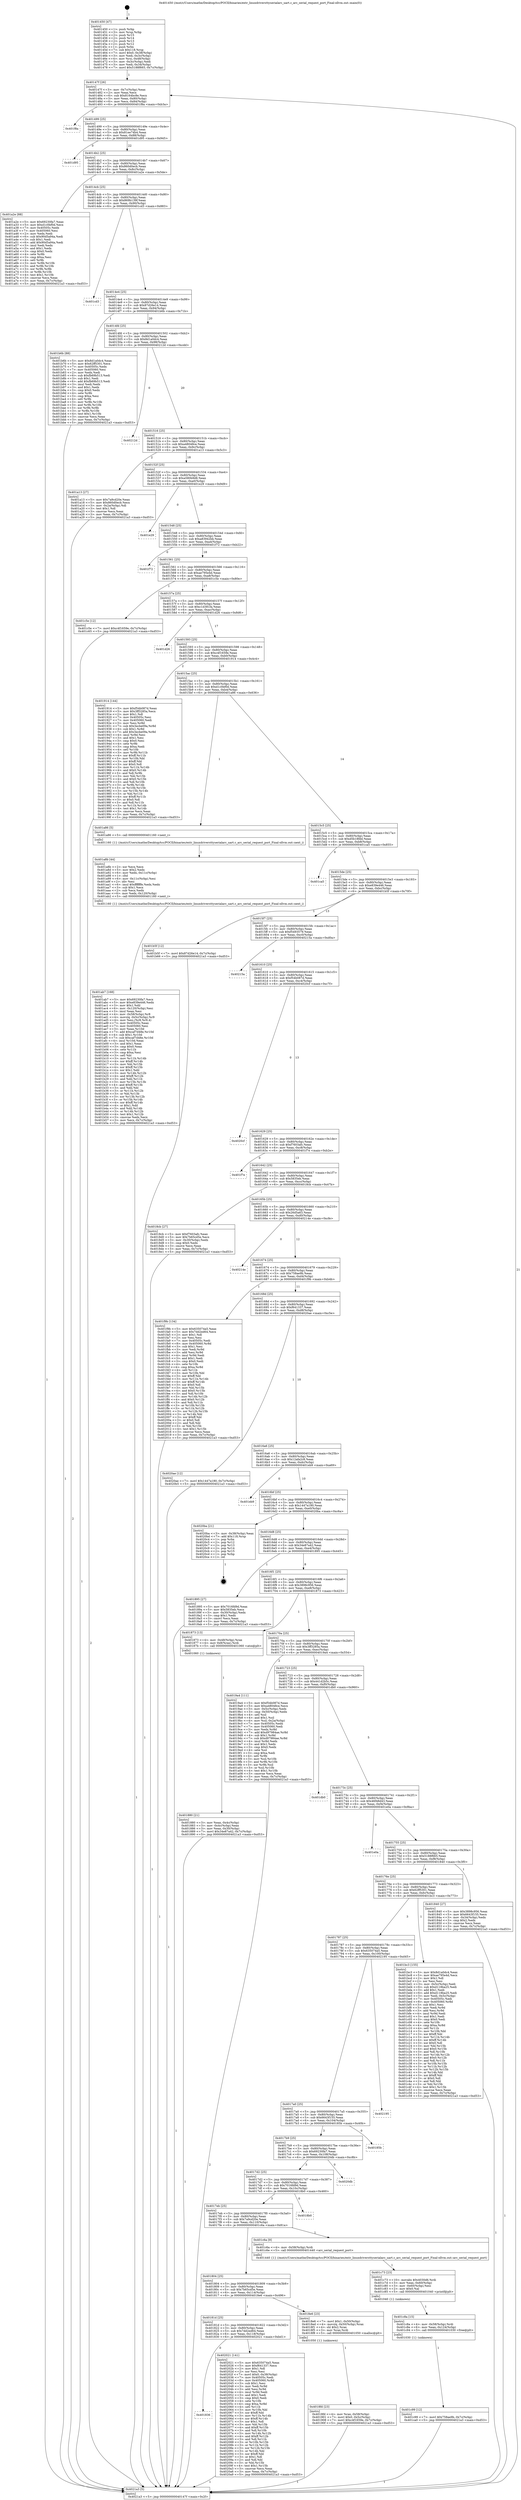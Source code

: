digraph "0x401450" {
  label = "0x401450 (/mnt/c/Users/mathe/Desktop/tcc/POCII/binaries/extr_linuxdriversttyserialarc_uart.c_arc_serial_request_port_Final-ollvm.out::main(0))"
  labelloc = "t"
  node[shape=record]

  Entry [label="",width=0.3,height=0.3,shape=circle,fillcolor=black,style=filled]
  "0x40147f" [label="{
     0x40147f [26]\l
     | [instrs]\l
     &nbsp;&nbsp;0x40147f \<+3\>: mov -0x7c(%rbp),%eax\l
     &nbsp;&nbsp;0x401482 \<+2\>: mov %eax,%ecx\l
     &nbsp;&nbsp;0x401484 \<+6\>: sub $0x8164bc8e,%ecx\l
     &nbsp;&nbsp;0x40148a \<+3\>: mov %eax,-0x80(%rbp)\l
     &nbsp;&nbsp;0x40148d \<+6\>: mov %ecx,-0x84(%rbp)\l
     &nbsp;&nbsp;0x401493 \<+6\>: je 0000000000401f8a \<main+0xb3a\>\l
  }"]
  "0x401f8a" [label="{
     0x401f8a\l
  }", style=dashed]
  "0x401499" [label="{
     0x401499 [25]\l
     | [instrs]\l
     &nbsp;&nbsp;0x401499 \<+5\>: jmp 000000000040149e \<main+0x4e\>\l
     &nbsp;&nbsp;0x40149e \<+3\>: mov -0x80(%rbp),%eax\l
     &nbsp;&nbsp;0x4014a1 \<+5\>: sub $0x81ee74b4,%eax\l
     &nbsp;&nbsp;0x4014a6 \<+6\>: mov %eax,-0x88(%rbp)\l
     &nbsp;&nbsp;0x4014ac \<+6\>: je 0000000000401d95 \<main+0x945\>\l
  }"]
  Exit [label="",width=0.3,height=0.3,shape=circle,fillcolor=black,style=filled,peripheries=2]
  "0x401d95" [label="{
     0x401d95\l
  }", style=dashed]
  "0x4014b2" [label="{
     0x4014b2 [25]\l
     | [instrs]\l
     &nbsp;&nbsp;0x4014b2 \<+5\>: jmp 00000000004014b7 \<main+0x67\>\l
     &nbsp;&nbsp;0x4014b7 \<+3\>: mov -0x80(%rbp),%eax\l
     &nbsp;&nbsp;0x4014ba \<+5\>: sub $0x860d0ecb,%eax\l
     &nbsp;&nbsp;0x4014bf \<+6\>: mov %eax,-0x8c(%rbp)\l
     &nbsp;&nbsp;0x4014c5 \<+6\>: je 0000000000401a2e \<main+0x5de\>\l
  }"]
  "0x401836" [label="{
     0x401836\l
  }", style=dashed]
  "0x401a2e" [label="{
     0x401a2e [88]\l
     | [instrs]\l
     &nbsp;&nbsp;0x401a2e \<+5\>: mov $0x69230fa7,%eax\l
     &nbsp;&nbsp;0x401a33 \<+5\>: mov $0xd1c0bf0d,%ecx\l
     &nbsp;&nbsp;0x401a38 \<+7\>: mov 0x40505c,%edx\l
     &nbsp;&nbsp;0x401a3f \<+7\>: mov 0x405060,%esi\l
     &nbsp;&nbsp;0x401a46 \<+2\>: mov %edx,%edi\l
     &nbsp;&nbsp;0x401a48 \<+6\>: sub $0x90d5a94a,%edi\l
     &nbsp;&nbsp;0x401a4e \<+3\>: sub $0x1,%edi\l
     &nbsp;&nbsp;0x401a51 \<+6\>: add $0x90d5a94a,%edi\l
     &nbsp;&nbsp;0x401a57 \<+3\>: imul %edi,%edx\l
     &nbsp;&nbsp;0x401a5a \<+3\>: and $0x1,%edx\l
     &nbsp;&nbsp;0x401a5d \<+3\>: cmp $0x0,%edx\l
     &nbsp;&nbsp;0x401a60 \<+4\>: sete %r8b\l
     &nbsp;&nbsp;0x401a64 \<+3\>: cmp $0xa,%esi\l
     &nbsp;&nbsp;0x401a67 \<+4\>: setl %r9b\l
     &nbsp;&nbsp;0x401a6b \<+3\>: mov %r8b,%r10b\l
     &nbsp;&nbsp;0x401a6e \<+3\>: and %r9b,%r10b\l
     &nbsp;&nbsp;0x401a71 \<+3\>: xor %r9b,%r8b\l
     &nbsp;&nbsp;0x401a74 \<+3\>: or %r8b,%r10b\l
     &nbsp;&nbsp;0x401a77 \<+4\>: test $0x1,%r10b\l
     &nbsp;&nbsp;0x401a7b \<+3\>: cmovne %ecx,%eax\l
     &nbsp;&nbsp;0x401a7e \<+3\>: mov %eax,-0x7c(%rbp)\l
     &nbsp;&nbsp;0x401a81 \<+5\>: jmp 00000000004021a3 \<main+0xd53\>\l
  }"]
  "0x4014cb" [label="{
     0x4014cb [25]\l
     | [instrs]\l
     &nbsp;&nbsp;0x4014cb \<+5\>: jmp 00000000004014d0 \<main+0x80\>\l
     &nbsp;&nbsp;0x4014d0 \<+3\>: mov -0x80(%rbp),%eax\l
     &nbsp;&nbsp;0x4014d3 \<+5\>: sub $0x869b139f,%eax\l
     &nbsp;&nbsp;0x4014d8 \<+6\>: mov %eax,-0x90(%rbp)\l
     &nbsp;&nbsp;0x4014de \<+6\>: je 0000000000401cd3 \<main+0x883\>\l
  }"]
  "0x402021" [label="{
     0x402021 [141]\l
     | [instrs]\l
     &nbsp;&nbsp;0x402021 \<+5\>: mov $0x635074a5,%eax\l
     &nbsp;&nbsp;0x402026 \<+5\>: mov $0xf641337,%ecx\l
     &nbsp;&nbsp;0x40202b \<+2\>: mov $0x1,%dl\l
     &nbsp;&nbsp;0x40202d \<+2\>: xor %esi,%esi\l
     &nbsp;&nbsp;0x40202f \<+7\>: movl $0x0,-0x38(%rbp)\l
     &nbsp;&nbsp;0x402036 \<+7\>: mov 0x40505c,%edi\l
     &nbsp;&nbsp;0x40203d \<+8\>: mov 0x405060,%r8d\l
     &nbsp;&nbsp;0x402045 \<+3\>: sub $0x1,%esi\l
     &nbsp;&nbsp;0x402048 \<+3\>: mov %edi,%r9d\l
     &nbsp;&nbsp;0x40204b \<+3\>: add %esi,%r9d\l
     &nbsp;&nbsp;0x40204e \<+4\>: imul %r9d,%edi\l
     &nbsp;&nbsp;0x402052 \<+3\>: and $0x1,%edi\l
     &nbsp;&nbsp;0x402055 \<+3\>: cmp $0x0,%edi\l
     &nbsp;&nbsp;0x402058 \<+4\>: sete %r10b\l
     &nbsp;&nbsp;0x40205c \<+4\>: cmp $0xa,%r8d\l
     &nbsp;&nbsp;0x402060 \<+4\>: setl %r11b\l
     &nbsp;&nbsp;0x402064 \<+3\>: mov %r10b,%bl\l
     &nbsp;&nbsp;0x402067 \<+3\>: xor $0xff,%bl\l
     &nbsp;&nbsp;0x40206a \<+3\>: mov %r11b,%r14b\l
     &nbsp;&nbsp;0x40206d \<+4\>: xor $0xff,%r14b\l
     &nbsp;&nbsp;0x402071 \<+3\>: xor $0x1,%dl\l
     &nbsp;&nbsp;0x402074 \<+3\>: mov %bl,%r15b\l
     &nbsp;&nbsp;0x402077 \<+4\>: and $0xff,%r15b\l
     &nbsp;&nbsp;0x40207b \<+3\>: and %dl,%r10b\l
     &nbsp;&nbsp;0x40207e \<+3\>: mov %r14b,%r12b\l
     &nbsp;&nbsp;0x402081 \<+4\>: and $0xff,%r12b\l
     &nbsp;&nbsp;0x402085 \<+3\>: and %dl,%r11b\l
     &nbsp;&nbsp;0x402088 \<+3\>: or %r10b,%r15b\l
     &nbsp;&nbsp;0x40208b \<+3\>: or %r11b,%r12b\l
     &nbsp;&nbsp;0x40208e \<+3\>: xor %r12b,%r15b\l
     &nbsp;&nbsp;0x402091 \<+3\>: or %r14b,%bl\l
     &nbsp;&nbsp;0x402094 \<+3\>: xor $0xff,%bl\l
     &nbsp;&nbsp;0x402097 \<+3\>: or $0x1,%dl\l
     &nbsp;&nbsp;0x40209a \<+2\>: and %dl,%bl\l
     &nbsp;&nbsp;0x40209c \<+3\>: or %bl,%r15b\l
     &nbsp;&nbsp;0x40209f \<+4\>: test $0x1,%r15b\l
     &nbsp;&nbsp;0x4020a3 \<+3\>: cmovne %ecx,%eax\l
     &nbsp;&nbsp;0x4020a6 \<+3\>: mov %eax,-0x7c(%rbp)\l
     &nbsp;&nbsp;0x4020a9 \<+5\>: jmp 00000000004021a3 \<main+0xd53\>\l
  }"]
  "0x401cd3" [label="{
     0x401cd3\l
  }", style=dashed]
  "0x4014e4" [label="{
     0x4014e4 [25]\l
     | [instrs]\l
     &nbsp;&nbsp;0x4014e4 \<+5\>: jmp 00000000004014e9 \<main+0x99\>\l
     &nbsp;&nbsp;0x4014e9 \<+3\>: mov -0x80(%rbp),%eax\l
     &nbsp;&nbsp;0x4014ec \<+5\>: sub $0x87d26e14,%eax\l
     &nbsp;&nbsp;0x4014f1 \<+6\>: mov %eax,-0x94(%rbp)\l
     &nbsp;&nbsp;0x4014f7 \<+6\>: je 0000000000401b6b \<main+0x71b\>\l
  }"]
  "0x401c99" [label="{
     0x401c99 [12]\l
     | [instrs]\l
     &nbsp;&nbsp;0x401c99 \<+7\>: movl $0x758ae9b,-0x7c(%rbp)\l
     &nbsp;&nbsp;0x401ca0 \<+5\>: jmp 00000000004021a3 \<main+0xd53\>\l
  }"]
  "0x401b6b" [label="{
     0x401b6b [88]\l
     | [instrs]\l
     &nbsp;&nbsp;0x401b6b \<+5\>: mov $0x8d1a0dc4,%eax\l
     &nbsp;&nbsp;0x401b70 \<+5\>: mov $0x62ff5301,%ecx\l
     &nbsp;&nbsp;0x401b75 \<+7\>: mov 0x40505c,%edx\l
     &nbsp;&nbsp;0x401b7c \<+7\>: mov 0x405060,%esi\l
     &nbsp;&nbsp;0x401b83 \<+2\>: mov %edx,%edi\l
     &nbsp;&nbsp;0x401b85 \<+6\>: sub $0xfb69b513,%edi\l
     &nbsp;&nbsp;0x401b8b \<+3\>: sub $0x1,%edi\l
     &nbsp;&nbsp;0x401b8e \<+6\>: add $0xfb69b513,%edi\l
     &nbsp;&nbsp;0x401b94 \<+3\>: imul %edi,%edx\l
     &nbsp;&nbsp;0x401b97 \<+3\>: and $0x1,%edx\l
     &nbsp;&nbsp;0x401b9a \<+3\>: cmp $0x0,%edx\l
     &nbsp;&nbsp;0x401b9d \<+4\>: sete %r8b\l
     &nbsp;&nbsp;0x401ba1 \<+3\>: cmp $0xa,%esi\l
     &nbsp;&nbsp;0x401ba4 \<+4\>: setl %r9b\l
     &nbsp;&nbsp;0x401ba8 \<+3\>: mov %r8b,%r10b\l
     &nbsp;&nbsp;0x401bab \<+3\>: and %r9b,%r10b\l
     &nbsp;&nbsp;0x401bae \<+3\>: xor %r9b,%r8b\l
     &nbsp;&nbsp;0x401bb1 \<+3\>: or %r8b,%r10b\l
     &nbsp;&nbsp;0x401bb4 \<+4\>: test $0x1,%r10b\l
     &nbsp;&nbsp;0x401bb8 \<+3\>: cmovne %ecx,%eax\l
     &nbsp;&nbsp;0x401bbb \<+3\>: mov %eax,-0x7c(%rbp)\l
     &nbsp;&nbsp;0x401bbe \<+5\>: jmp 00000000004021a3 \<main+0xd53\>\l
  }"]
  "0x4014fd" [label="{
     0x4014fd [25]\l
     | [instrs]\l
     &nbsp;&nbsp;0x4014fd \<+5\>: jmp 0000000000401502 \<main+0xb2\>\l
     &nbsp;&nbsp;0x401502 \<+3\>: mov -0x80(%rbp),%eax\l
     &nbsp;&nbsp;0x401505 \<+5\>: sub $0x8d1a0dc4,%eax\l
     &nbsp;&nbsp;0x40150a \<+6\>: mov %eax,-0x98(%rbp)\l
     &nbsp;&nbsp;0x401510 \<+6\>: je 000000000040212d \<main+0xcdd\>\l
  }"]
  "0x401c8a" [label="{
     0x401c8a [15]\l
     | [instrs]\l
     &nbsp;&nbsp;0x401c8a \<+4\>: mov -0x58(%rbp),%rdi\l
     &nbsp;&nbsp;0x401c8e \<+6\>: mov %eax,-0x124(%rbp)\l
     &nbsp;&nbsp;0x401c94 \<+5\>: call 0000000000401030 \<free@plt\>\l
     | [calls]\l
     &nbsp;&nbsp;0x401030 \{1\} (unknown)\l
  }"]
  "0x40212d" [label="{
     0x40212d\l
  }", style=dashed]
  "0x401516" [label="{
     0x401516 [25]\l
     | [instrs]\l
     &nbsp;&nbsp;0x401516 \<+5\>: jmp 000000000040151b \<main+0xcb\>\l
     &nbsp;&nbsp;0x40151b \<+3\>: mov -0x80(%rbp),%eax\l
     &nbsp;&nbsp;0x40151e \<+5\>: sub $0xa48048ce,%eax\l
     &nbsp;&nbsp;0x401523 \<+6\>: mov %eax,-0x9c(%rbp)\l
     &nbsp;&nbsp;0x401529 \<+6\>: je 0000000000401a13 \<main+0x5c3\>\l
  }"]
  "0x401c73" [label="{
     0x401c73 [23]\l
     | [instrs]\l
     &nbsp;&nbsp;0x401c73 \<+10\>: movabs $0x4030d6,%rdi\l
     &nbsp;&nbsp;0x401c7d \<+3\>: mov %eax,-0x60(%rbp)\l
     &nbsp;&nbsp;0x401c80 \<+3\>: mov -0x60(%rbp),%esi\l
     &nbsp;&nbsp;0x401c83 \<+2\>: mov $0x0,%al\l
     &nbsp;&nbsp;0x401c85 \<+5\>: call 0000000000401040 \<printf@plt\>\l
     | [calls]\l
     &nbsp;&nbsp;0x401040 \{1\} (unknown)\l
  }"]
  "0x401a13" [label="{
     0x401a13 [27]\l
     | [instrs]\l
     &nbsp;&nbsp;0x401a13 \<+5\>: mov $0x7a9cd20e,%eax\l
     &nbsp;&nbsp;0x401a18 \<+5\>: mov $0x860d0ecb,%ecx\l
     &nbsp;&nbsp;0x401a1d \<+3\>: mov -0x2a(%rbp),%dl\l
     &nbsp;&nbsp;0x401a20 \<+3\>: test $0x1,%dl\l
     &nbsp;&nbsp;0x401a23 \<+3\>: cmovne %ecx,%eax\l
     &nbsp;&nbsp;0x401a26 \<+3\>: mov %eax,-0x7c(%rbp)\l
     &nbsp;&nbsp;0x401a29 \<+5\>: jmp 00000000004021a3 \<main+0xd53\>\l
  }"]
  "0x40152f" [label="{
     0x40152f [25]\l
     | [instrs]\l
     &nbsp;&nbsp;0x40152f \<+5\>: jmp 0000000000401534 \<main+0xe4\>\l
     &nbsp;&nbsp;0x401534 \<+3\>: mov -0x80(%rbp),%eax\l
     &nbsp;&nbsp;0x401537 \<+5\>: sub $0xa580b9d8,%eax\l
     &nbsp;&nbsp;0x40153c \<+6\>: mov %eax,-0xa0(%rbp)\l
     &nbsp;&nbsp;0x401542 \<+6\>: je 0000000000401e29 \<main+0x9d9\>\l
  }"]
  "0x401ab7" [label="{
     0x401ab7 [168]\l
     | [instrs]\l
     &nbsp;&nbsp;0x401ab7 \<+5\>: mov $0x69230fa7,%ecx\l
     &nbsp;&nbsp;0x401abc \<+5\>: mov $0xe839e446,%edx\l
     &nbsp;&nbsp;0x401ac1 \<+3\>: mov $0x1,%dil\l
     &nbsp;&nbsp;0x401ac4 \<+6\>: mov -0x120(%rbp),%esi\l
     &nbsp;&nbsp;0x401aca \<+3\>: imul %eax,%esi\l
     &nbsp;&nbsp;0x401acd \<+4\>: mov -0x58(%rbp),%r8\l
     &nbsp;&nbsp;0x401ad1 \<+4\>: movslq -0x5c(%rbp),%r9\l
     &nbsp;&nbsp;0x401ad5 \<+4\>: mov %esi,(%r8,%r9,4)\l
     &nbsp;&nbsp;0x401ad9 \<+7\>: mov 0x40505c,%eax\l
     &nbsp;&nbsp;0x401ae0 \<+7\>: mov 0x405060,%esi\l
     &nbsp;&nbsp;0x401ae7 \<+3\>: mov %eax,%r10d\l
     &nbsp;&nbsp;0x401aea \<+7\>: add $0xcaf7d48e,%r10d\l
     &nbsp;&nbsp;0x401af1 \<+4\>: sub $0x1,%r10d\l
     &nbsp;&nbsp;0x401af5 \<+7\>: sub $0xcaf7d48e,%r10d\l
     &nbsp;&nbsp;0x401afc \<+4\>: imul %r10d,%eax\l
     &nbsp;&nbsp;0x401b00 \<+3\>: and $0x1,%eax\l
     &nbsp;&nbsp;0x401b03 \<+3\>: cmp $0x0,%eax\l
     &nbsp;&nbsp;0x401b06 \<+4\>: sete %r11b\l
     &nbsp;&nbsp;0x401b0a \<+3\>: cmp $0xa,%esi\l
     &nbsp;&nbsp;0x401b0d \<+3\>: setl %bl\l
     &nbsp;&nbsp;0x401b10 \<+3\>: mov %r11b,%r14b\l
     &nbsp;&nbsp;0x401b13 \<+4\>: xor $0xff,%r14b\l
     &nbsp;&nbsp;0x401b17 \<+3\>: mov %bl,%r15b\l
     &nbsp;&nbsp;0x401b1a \<+4\>: xor $0xff,%r15b\l
     &nbsp;&nbsp;0x401b1e \<+4\>: xor $0x1,%dil\l
     &nbsp;&nbsp;0x401b22 \<+3\>: mov %r14b,%r12b\l
     &nbsp;&nbsp;0x401b25 \<+4\>: and $0xff,%r12b\l
     &nbsp;&nbsp;0x401b29 \<+3\>: and %dil,%r11b\l
     &nbsp;&nbsp;0x401b2c \<+3\>: mov %r15b,%r13b\l
     &nbsp;&nbsp;0x401b2f \<+4\>: and $0xff,%r13b\l
     &nbsp;&nbsp;0x401b33 \<+3\>: and %dil,%bl\l
     &nbsp;&nbsp;0x401b36 \<+3\>: or %r11b,%r12b\l
     &nbsp;&nbsp;0x401b39 \<+3\>: or %bl,%r13b\l
     &nbsp;&nbsp;0x401b3c \<+3\>: xor %r13b,%r12b\l
     &nbsp;&nbsp;0x401b3f \<+3\>: or %r15b,%r14b\l
     &nbsp;&nbsp;0x401b42 \<+4\>: xor $0xff,%r14b\l
     &nbsp;&nbsp;0x401b46 \<+4\>: or $0x1,%dil\l
     &nbsp;&nbsp;0x401b4a \<+3\>: and %dil,%r14b\l
     &nbsp;&nbsp;0x401b4d \<+3\>: or %r14b,%r12b\l
     &nbsp;&nbsp;0x401b50 \<+4\>: test $0x1,%r12b\l
     &nbsp;&nbsp;0x401b54 \<+3\>: cmovne %edx,%ecx\l
     &nbsp;&nbsp;0x401b57 \<+3\>: mov %ecx,-0x7c(%rbp)\l
     &nbsp;&nbsp;0x401b5a \<+5\>: jmp 00000000004021a3 \<main+0xd53\>\l
  }"]
  "0x401e29" [label="{
     0x401e29\l
  }", style=dashed]
  "0x401548" [label="{
     0x401548 [25]\l
     | [instrs]\l
     &nbsp;&nbsp;0x401548 \<+5\>: jmp 000000000040154d \<main+0xfd\>\l
     &nbsp;&nbsp;0x40154d \<+3\>: mov -0x80(%rbp),%eax\l
     &nbsp;&nbsp;0x401550 \<+5\>: sub $0xa83942bb,%eax\l
     &nbsp;&nbsp;0x401555 \<+6\>: mov %eax,-0xa4(%rbp)\l
     &nbsp;&nbsp;0x40155b \<+6\>: je 0000000000401f72 \<main+0xb22\>\l
  }"]
  "0x401a8b" [label="{
     0x401a8b [44]\l
     | [instrs]\l
     &nbsp;&nbsp;0x401a8b \<+2\>: xor %ecx,%ecx\l
     &nbsp;&nbsp;0x401a8d \<+5\>: mov $0x2,%edx\l
     &nbsp;&nbsp;0x401a92 \<+6\>: mov %edx,-0x11c(%rbp)\l
     &nbsp;&nbsp;0x401a98 \<+1\>: cltd\l
     &nbsp;&nbsp;0x401a99 \<+6\>: mov -0x11c(%rbp),%esi\l
     &nbsp;&nbsp;0x401a9f \<+2\>: idiv %esi\l
     &nbsp;&nbsp;0x401aa1 \<+6\>: imul $0xfffffffe,%edx,%edx\l
     &nbsp;&nbsp;0x401aa7 \<+3\>: sub $0x1,%ecx\l
     &nbsp;&nbsp;0x401aaa \<+2\>: sub %ecx,%edx\l
     &nbsp;&nbsp;0x401aac \<+6\>: mov %edx,-0x120(%rbp)\l
     &nbsp;&nbsp;0x401ab2 \<+5\>: call 0000000000401160 \<next_i\>\l
     | [calls]\l
     &nbsp;&nbsp;0x401160 \{1\} (/mnt/c/Users/mathe/Desktop/tcc/POCII/binaries/extr_linuxdriversttyserialarc_uart.c_arc_serial_request_port_Final-ollvm.out::next_i)\l
  }"]
  "0x401f72" [label="{
     0x401f72\l
  }", style=dashed]
  "0x401561" [label="{
     0x401561 [25]\l
     | [instrs]\l
     &nbsp;&nbsp;0x401561 \<+5\>: jmp 0000000000401566 \<main+0x116\>\l
     &nbsp;&nbsp;0x401566 \<+3\>: mov -0x80(%rbp),%eax\l
     &nbsp;&nbsp;0x401569 \<+5\>: sub $0xae795e4d,%eax\l
     &nbsp;&nbsp;0x40156e \<+6\>: mov %eax,-0xa8(%rbp)\l
     &nbsp;&nbsp;0x401574 \<+6\>: je 0000000000401c5e \<main+0x80e\>\l
  }"]
  "0x4018fd" [label="{
     0x4018fd [23]\l
     | [instrs]\l
     &nbsp;&nbsp;0x4018fd \<+4\>: mov %rax,-0x58(%rbp)\l
     &nbsp;&nbsp;0x401901 \<+7\>: movl $0x0,-0x5c(%rbp)\l
     &nbsp;&nbsp;0x401908 \<+7\>: movl $0xc4f1659e,-0x7c(%rbp)\l
     &nbsp;&nbsp;0x40190f \<+5\>: jmp 00000000004021a3 \<main+0xd53\>\l
  }"]
  "0x401c5e" [label="{
     0x401c5e [12]\l
     | [instrs]\l
     &nbsp;&nbsp;0x401c5e \<+7\>: movl $0xc4f1659e,-0x7c(%rbp)\l
     &nbsp;&nbsp;0x401c65 \<+5\>: jmp 00000000004021a3 \<main+0xd53\>\l
  }"]
  "0x40157a" [label="{
     0x40157a [25]\l
     | [instrs]\l
     &nbsp;&nbsp;0x40157a \<+5\>: jmp 000000000040157f \<main+0x12f\>\l
     &nbsp;&nbsp;0x40157f \<+3\>: mov -0x80(%rbp),%eax\l
     &nbsp;&nbsp;0x401582 \<+5\>: sub $0xc1d381fa,%eax\l
     &nbsp;&nbsp;0x401587 \<+6\>: mov %eax,-0xac(%rbp)\l
     &nbsp;&nbsp;0x40158d \<+6\>: je 0000000000401d26 \<main+0x8d6\>\l
  }"]
  "0x40181d" [label="{
     0x40181d [25]\l
     | [instrs]\l
     &nbsp;&nbsp;0x40181d \<+5\>: jmp 0000000000401822 \<main+0x3d2\>\l
     &nbsp;&nbsp;0x401822 \<+3\>: mov -0x80(%rbp),%eax\l
     &nbsp;&nbsp;0x401825 \<+5\>: sub $0x7dd2ed64,%eax\l
     &nbsp;&nbsp;0x40182a \<+6\>: mov %eax,-0x118(%rbp)\l
     &nbsp;&nbsp;0x401830 \<+6\>: je 0000000000402021 \<main+0xbd1\>\l
  }"]
  "0x401d26" [label="{
     0x401d26\l
  }", style=dashed]
  "0x401593" [label="{
     0x401593 [25]\l
     | [instrs]\l
     &nbsp;&nbsp;0x401593 \<+5\>: jmp 0000000000401598 \<main+0x148\>\l
     &nbsp;&nbsp;0x401598 \<+3\>: mov -0x80(%rbp),%eax\l
     &nbsp;&nbsp;0x40159b \<+5\>: sub $0xc4f1659e,%eax\l
     &nbsp;&nbsp;0x4015a0 \<+6\>: mov %eax,-0xb0(%rbp)\l
     &nbsp;&nbsp;0x4015a6 \<+6\>: je 0000000000401914 \<main+0x4c4\>\l
  }"]
  "0x4018e6" [label="{
     0x4018e6 [23]\l
     | [instrs]\l
     &nbsp;&nbsp;0x4018e6 \<+7\>: movl $0x1,-0x50(%rbp)\l
     &nbsp;&nbsp;0x4018ed \<+4\>: movslq -0x50(%rbp),%rax\l
     &nbsp;&nbsp;0x4018f1 \<+4\>: shl $0x2,%rax\l
     &nbsp;&nbsp;0x4018f5 \<+3\>: mov %rax,%rdi\l
     &nbsp;&nbsp;0x4018f8 \<+5\>: call 0000000000401050 \<malloc@plt\>\l
     | [calls]\l
     &nbsp;&nbsp;0x401050 \{1\} (unknown)\l
  }"]
  "0x401914" [label="{
     0x401914 [144]\l
     | [instrs]\l
     &nbsp;&nbsp;0x401914 \<+5\>: mov $0xf54b087d,%eax\l
     &nbsp;&nbsp;0x401919 \<+5\>: mov $0x3ff3285a,%ecx\l
     &nbsp;&nbsp;0x40191e \<+2\>: mov $0x1,%dl\l
     &nbsp;&nbsp;0x401920 \<+7\>: mov 0x40505c,%esi\l
     &nbsp;&nbsp;0x401927 \<+7\>: mov 0x405060,%edi\l
     &nbsp;&nbsp;0x40192e \<+3\>: mov %esi,%r8d\l
     &nbsp;&nbsp;0x401931 \<+7\>: sub $0x3ecbe09a,%r8d\l
     &nbsp;&nbsp;0x401938 \<+4\>: sub $0x1,%r8d\l
     &nbsp;&nbsp;0x40193c \<+7\>: add $0x3ecbe09a,%r8d\l
     &nbsp;&nbsp;0x401943 \<+4\>: imul %r8d,%esi\l
     &nbsp;&nbsp;0x401947 \<+3\>: and $0x1,%esi\l
     &nbsp;&nbsp;0x40194a \<+3\>: cmp $0x0,%esi\l
     &nbsp;&nbsp;0x40194d \<+4\>: sete %r9b\l
     &nbsp;&nbsp;0x401951 \<+3\>: cmp $0xa,%edi\l
     &nbsp;&nbsp;0x401954 \<+4\>: setl %r10b\l
     &nbsp;&nbsp;0x401958 \<+3\>: mov %r9b,%r11b\l
     &nbsp;&nbsp;0x40195b \<+4\>: xor $0xff,%r11b\l
     &nbsp;&nbsp;0x40195f \<+3\>: mov %r10b,%bl\l
     &nbsp;&nbsp;0x401962 \<+3\>: xor $0xff,%bl\l
     &nbsp;&nbsp;0x401965 \<+3\>: xor $0x0,%dl\l
     &nbsp;&nbsp;0x401968 \<+3\>: mov %r11b,%r14b\l
     &nbsp;&nbsp;0x40196b \<+4\>: and $0x0,%r14b\l
     &nbsp;&nbsp;0x40196f \<+3\>: and %dl,%r9b\l
     &nbsp;&nbsp;0x401972 \<+3\>: mov %bl,%r15b\l
     &nbsp;&nbsp;0x401975 \<+4\>: and $0x0,%r15b\l
     &nbsp;&nbsp;0x401979 \<+3\>: and %dl,%r10b\l
     &nbsp;&nbsp;0x40197c \<+3\>: or %r9b,%r14b\l
     &nbsp;&nbsp;0x40197f \<+3\>: or %r10b,%r15b\l
     &nbsp;&nbsp;0x401982 \<+3\>: xor %r15b,%r14b\l
     &nbsp;&nbsp;0x401985 \<+3\>: or %bl,%r11b\l
     &nbsp;&nbsp;0x401988 \<+4\>: xor $0xff,%r11b\l
     &nbsp;&nbsp;0x40198c \<+3\>: or $0x0,%dl\l
     &nbsp;&nbsp;0x40198f \<+3\>: and %dl,%r11b\l
     &nbsp;&nbsp;0x401992 \<+3\>: or %r11b,%r14b\l
     &nbsp;&nbsp;0x401995 \<+4\>: test $0x1,%r14b\l
     &nbsp;&nbsp;0x401999 \<+3\>: cmovne %ecx,%eax\l
     &nbsp;&nbsp;0x40199c \<+3\>: mov %eax,-0x7c(%rbp)\l
     &nbsp;&nbsp;0x40199f \<+5\>: jmp 00000000004021a3 \<main+0xd53\>\l
  }"]
  "0x4015ac" [label="{
     0x4015ac [25]\l
     | [instrs]\l
     &nbsp;&nbsp;0x4015ac \<+5\>: jmp 00000000004015b1 \<main+0x161\>\l
     &nbsp;&nbsp;0x4015b1 \<+3\>: mov -0x80(%rbp),%eax\l
     &nbsp;&nbsp;0x4015b4 \<+5\>: sub $0xd1c0bf0d,%eax\l
     &nbsp;&nbsp;0x4015b9 \<+6\>: mov %eax,-0xb4(%rbp)\l
     &nbsp;&nbsp;0x4015bf \<+6\>: je 0000000000401a86 \<main+0x636\>\l
  }"]
  "0x401804" [label="{
     0x401804 [25]\l
     | [instrs]\l
     &nbsp;&nbsp;0x401804 \<+5\>: jmp 0000000000401809 \<main+0x3b9\>\l
     &nbsp;&nbsp;0x401809 \<+3\>: mov -0x80(%rbp),%eax\l
     &nbsp;&nbsp;0x40180c \<+5\>: sub $0x7b65cd5e,%eax\l
     &nbsp;&nbsp;0x401811 \<+6\>: mov %eax,-0x114(%rbp)\l
     &nbsp;&nbsp;0x401817 \<+6\>: je 00000000004018e6 \<main+0x496\>\l
  }"]
  "0x401a86" [label="{
     0x401a86 [5]\l
     | [instrs]\l
     &nbsp;&nbsp;0x401a86 \<+5\>: call 0000000000401160 \<next_i\>\l
     | [calls]\l
     &nbsp;&nbsp;0x401160 \{1\} (/mnt/c/Users/mathe/Desktop/tcc/POCII/binaries/extr_linuxdriversttyserialarc_uart.c_arc_serial_request_port_Final-ollvm.out::next_i)\l
  }"]
  "0x4015c5" [label="{
     0x4015c5 [25]\l
     | [instrs]\l
     &nbsp;&nbsp;0x4015c5 \<+5\>: jmp 00000000004015ca \<main+0x17a\>\l
     &nbsp;&nbsp;0x4015ca \<+3\>: mov -0x80(%rbp),%eax\l
     &nbsp;&nbsp;0x4015cd \<+5\>: sub $0xd5b18fdd,%eax\l
     &nbsp;&nbsp;0x4015d2 \<+6\>: mov %eax,-0xb8(%rbp)\l
     &nbsp;&nbsp;0x4015d8 \<+6\>: je 0000000000401ca5 \<main+0x855\>\l
  }"]
  "0x401c6a" [label="{
     0x401c6a [9]\l
     | [instrs]\l
     &nbsp;&nbsp;0x401c6a \<+4\>: mov -0x58(%rbp),%rdi\l
     &nbsp;&nbsp;0x401c6e \<+5\>: call 0000000000401440 \<arc_serial_request_port\>\l
     | [calls]\l
     &nbsp;&nbsp;0x401440 \{1\} (/mnt/c/Users/mathe/Desktop/tcc/POCII/binaries/extr_linuxdriversttyserialarc_uart.c_arc_serial_request_port_Final-ollvm.out::arc_serial_request_port)\l
  }"]
  "0x401ca5" [label="{
     0x401ca5\l
  }", style=dashed]
  "0x4015de" [label="{
     0x4015de [25]\l
     | [instrs]\l
     &nbsp;&nbsp;0x4015de \<+5\>: jmp 00000000004015e3 \<main+0x193\>\l
     &nbsp;&nbsp;0x4015e3 \<+3\>: mov -0x80(%rbp),%eax\l
     &nbsp;&nbsp;0x4015e6 \<+5\>: sub $0xe839e446,%eax\l
     &nbsp;&nbsp;0x4015eb \<+6\>: mov %eax,-0xbc(%rbp)\l
     &nbsp;&nbsp;0x4015f1 \<+6\>: je 0000000000401b5f \<main+0x70f\>\l
  }"]
  "0x4017eb" [label="{
     0x4017eb [25]\l
     | [instrs]\l
     &nbsp;&nbsp;0x4017eb \<+5\>: jmp 00000000004017f0 \<main+0x3a0\>\l
     &nbsp;&nbsp;0x4017f0 \<+3\>: mov -0x80(%rbp),%eax\l
     &nbsp;&nbsp;0x4017f3 \<+5\>: sub $0x7a9cd20e,%eax\l
     &nbsp;&nbsp;0x4017f8 \<+6\>: mov %eax,-0x110(%rbp)\l
     &nbsp;&nbsp;0x4017fe \<+6\>: je 0000000000401c6a \<main+0x81a\>\l
  }"]
  "0x401b5f" [label="{
     0x401b5f [12]\l
     | [instrs]\l
     &nbsp;&nbsp;0x401b5f \<+7\>: movl $0x87d26e14,-0x7c(%rbp)\l
     &nbsp;&nbsp;0x401b66 \<+5\>: jmp 00000000004021a3 \<main+0xd53\>\l
  }"]
  "0x4015f7" [label="{
     0x4015f7 [25]\l
     | [instrs]\l
     &nbsp;&nbsp;0x4015f7 \<+5\>: jmp 00000000004015fc \<main+0x1ac\>\l
     &nbsp;&nbsp;0x4015fc \<+3\>: mov -0x80(%rbp),%eax\l
     &nbsp;&nbsp;0x4015ff \<+5\>: sub $0xf5493579,%eax\l
     &nbsp;&nbsp;0x401604 \<+6\>: mov %eax,-0xc0(%rbp)\l
     &nbsp;&nbsp;0x40160a \<+6\>: je 000000000040215a \<main+0xd0a\>\l
  }"]
  "0x4018b0" [label="{
     0x4018b0\l
  }", style=dashed]
  "0x40215a" [label="{
     0x40215a\l
  }", style=dashed]
  "0x401610" [label="{
     0x401610 [25]\l
     | [instrs]\l
     &nbsp;&nbsp;0x401610 \<+5\>: jmp 0000000000401615 \<main+0x1c5\>\l
     &nbsp;&nbsp;0x401615 \<+3\>: mov -0x80(%rbp),%eax\l
     &nbsp;&nbsp;0x401618 \<+5\>: sub $0xf54b087d,%eax\l
     &nbsp;&nbsp;0x40161d \<+6\>: mov %eax,-0xc4(%rbp)\l
     &nbsp;&nbsp;0x401623 \<+6\>: je 00000000004020cf \<main+0xc7f\>\l
  }"]
  "0x4017d2" [label="{
     0x4017d2 [25]\l
     | [instrs]\l
     &nbsp;&nbsp;0x4017d2 \<+5\>: jmp 00000000004017d7 \<main+0x387\>\l
     &nbsp;&nbsp;0x4017d7 \<+3\>: mov -0x80(%rbp),%eax\l
     &nbsp;&nbsp;0x4017da \<+5\>: sub $0x7016fd9d,%eax\l
     &nbsp;&nbsp;0x4017df \<+6\>: mov %eax,-0x10c(%rbp)\l
     &nbsp;&nbsp;0x4017e5 \<+6\>: je 00000000004018b0 \<main+0x460\>\l
  }"]
  "0x4020cf" [label="{
     0x4020cf\l
  }", style=dashed]
  "0x401629" [label="{
     0x401629 [25]\l
     | [instrs]\l
     &nbsp;&nbsp;0x401629 \<+5\>: jmp 000000000040162e \<main+0x1de\>\l
     &nbsp;&nbsp;0x40162e \<+3\>: mov -0x80(%rbp),%eax\l
     &nbsp;&nbsp;0x401631 \<+5\>: sub $0xf7603afc,%eax\l
     &nbsp;&nbsp;0x401636 \<+6\>: mov %eax,-0xc8(%rbp)\l
     &nbsp;&nbsp;0x40163c \<+6\>: je 0000000000401f7e \<main+0xb2e\>\l
  }"]
  "0x4020db" [label="{
     0x4020db\l
  }", style=dashed]
  "0x401f7e" [label="{
     0x401f7e\l
  }", style=dashed]
  "0x401642" [label="{
     0x401642 [25]\l
     | [instrs]\l
     &nbsp;&nbsp;0x401642 \<+5\>: jmp 0000000000401647 \<main+0x1f7\>\l
     &nbsp;&nbsp;0x401647 \<+3\>: mov -0x80(%rbp),%eax\l
     &nbsp;&nbsp;0x40164a \<+5\>: sub $0x5835eb,%eax\l
     &nbsp;&nbsp;0x40164f \<+6\>: mov %eax,-0xcc(%rbp)\l
     &nbsp;&nbsp;0x401655 \<+6\>: je 00000000004018cb \<main+0x47b\>\l
  }"]
  "0x4017b9" [label="{
     0x4017b9 [25]\l
     | [instrs]\l
     &nbsp;&nbsp;0x4017b9 \<+5\>: jmp 00000000004017be \<main+0x36e\>\l
     &nbsp;&nbsp;0x4017be \<+3\>: mov -0x80(%rbp),%eax\l
     &nbsp;&nbsp;0x4017c1 \<+5\>: sub $0x69230fa7,%eax\l
     &nbsp;&nbsp;0x4017c6 \<+6\>: mov %eax,-0x108(%rbp)\l
     &nbsp;&nbsp;0x4017cc \<+6\>: je 00000000004020db \<main+0xc8b\>\l
  }"]
  "0x4018cb" [label="{
     0x4018cb [27]\l
     | [instrs]\l
     &nbsp;&nbsp;0x4018cb \<+5\>: mov $0xf7603afc,%eax\l
     &nbsp;&nbsp;0x4018d0 \<+5\>: mov $0x7b65cd5e,%ecx\l
     &nbsp;&nbsp;0x4018d5 \<+3\>: mov -0x30(%rbp),%edx\l
     &nbsp;&nbsp;0x4018d8 \<+3\>: cmp $0x0,%edx\l
     &nbsp;&nbsp;0x4018db \<+3\>: cmove %ecx,%eax\l
     &nbsp;&nbsp;0x4018de \<+3\>: mov %eax,-0x7c(%rbp)\l
     &nbsp;&nbsp;0x4018e1 \<+5\>: jmp 00000000004021a3 \<main+0xd53\>\l
  }"]
  "0x40165b" [label="{
     0x40165b [25]\l
     | [instrs]\l
     &nbsp;&nbsp;0x40165b \<+5\>: jmp 0000000000401660 \<main+0x210\>\l
     &nbsp;&nbsp;0x401660 \<+3\>: mov -0x80(%rbp),%eax\l
     &nbsp;&nbsp;0x401663 \<+5\>: sub $0x26d5a63,%eax\l
     &nbsp;&nbsp;0x401668 \<+6\>: mov %eax,-0xd0(%rbp)\l
     &nbsp;&nbsp;0x40166e \<+6\>: je 000000000040214e \<main+0xcfe\>\l
  }"]
  "0x40185b" [label="{
     0x40185b\l
  }", style=dashed]
  "0x40214e" [label="{
     0x40214e\l
  }", style=dashed]
  "0x401674" [label="{
     0x401674 [25]\l
     | [instrs]\l
     &nbsp;&nbsp;0x401674 \<+5\>: jmp 0000000000401679 \<main+0x229\>\l
     &nbsp;&nbsp;0x401679 \<+3\>: mov -0x80(%rbp),%eax\l
     &nbsp;&nbsp;0x40167c \<+5\>: sub $0x758ae9b,%eax\l
     &nbsp;&nbsp;0x401681 \<+6\>: mov %eax,-0xd4(%rbp)\l
     &nbsp;&nbsp;0x401687 \<+6\>: je 0000000000401f9b \<main+0xb4b\>\l
  }"]
  "0x4017a0" [label="{
     0x4017a0 [25]\l
     | [instrs]\l
     &nbsp;&nbsp;0x4017a0 \<+5\>: jmp 00000000004017a5 \<main+0x355\>\l
     &nbsp;&nbsp;0x4017a5 \<+3\>: mov -0x80(%rbp),%eax\l
     &nbsp;&nbsp;0x4017a8 \<+5\>: sub $0x6643f155,%eax\l
     &nbsp;&nbsp;0x4017ad \<+6\>: mov %eax,-0x104(%rbp)\l
     &nbsp;&nbsp;0x4017b3 \<+6\>: je 000000000040185b \<main+0x40b\>\l
  }"]
  "0x401f9b" [label="{
     0x401f9b [134]\l
     | [instrs]\l
     &nbsp;&nbsp;0x401f9b \<+5\>: mov $0x635074a5,%eax\l
     &nbsp;&nbsp;0x401fa0 \<+5\>: mov $0x7dd2ed64,%ecx\l
     &nbsp;&nbsp;0x401fa5 \<+2\>: mov $0x1,%dl\l
     &nbsp;&nbsp;0x401fa7 \<+2\>: xor %esi,%esi\l
     &nbsp;&nbsp;0x401fa9 \<+7\>: mov 0x40505c,%edi\l
     &nbsp;&nbsp;0x401fb0 \<+8\>: mov 0x405060,%r8d\l
     &nbsp;&nbsp;0x401fb8 \<+3\>: sub $0x1,%esi\l
     &nbsp;&nbsp;0x401fbb \<+3\>: mov %edi,%r9d\l
     &nbsp;&nbsp;0x401fbe \<+3\>: add %esi,%r9d\l
     &nbsp;&nbsp;0x401fc1 \<+4\>: imul %r9d,%edi\l
     &nbsp;&nbsp;0x401fc5 \<+3\>: and $0x1,%edi\l
     &nbsp;&nbsp;0x401fc8 \<+3\>: cmp $0x0,%edi\l
     &nbsp;&nbsp;0x401fcb \<+4\>: sete %r10b\l
     &nbsp;&nbsp;0x401fcf \<+4\>: cmp $0xa,%r8d\l
     &nbsp;&nbsp;0x401fd3 \<+4\>: setl %r11b\l
     &nbsp;&nbsp;0x401fd7 \<+3\>: mov %r10b,%bl\l
     &nbsp;&nbsp;0x401fda \<+3\>: xor $0xff,%bl\l
     &nbsp;&nbsp;0x401fdd \<+3\>: mov %r11b,%r14b\l
     &nbsp;&nbsp;0x401fe0 \<+4\>: xor $0xff,%r14b\l
     &nbsp;&nbsp;0x401fe4 \<+3\>: xor $0x0,%dl\l
     &nbsp;&nbsp;0x401fe7 \<+3\>: mov %bl,%r15b\l
     &nbsp;&nbsp;0x401fea \<+4\>: and $0x0,%r15b\l
     &nbsp;&nbsp;0x401fee \<+3\>: and %dl,%r10b\l
     &nbsp;&nbsp;0x401ff1 \<+3\>: mov %r14b,%r12b\l
     &nbsp;&nbsp;0x401ff4 \<+4\>: and $0x0,%r12b\l
     &nbsp;&nbsp;0x401ff8 \<+3\>: and %dl,%r11b\l
     &nbsp;&nbsp;0x401ffb \<+3\>: or %r10b,%r15b\l
     &nbsp;&nbsp;0x401ffe \<+3\>: or %r11b,%r12b\l
     &nbsp;&nbsp;0x402001 \<+3\>: xor %r12b,%r15b\l
     &nbsp;&nbsp;0x402004 \<+3\>: or %r14b,%bl\l
     &nbsp;&nbsp;0x402007 \<+3\>: xor $0xff,%bl\l
     &nbsp;&nbsp;0x40200a \<+3\>: or $0x0,%dl\l
     &nbsp;&nbsp;0x40200d \<+2\>: and %dl,%bl\l
     &nbsp;&nbsp;0x40200f \<+3\>: or %bl,%r15b\l
     &nbsp;&nbsp;0x402012 \<+4\>: test $0x1,%r15b\l
     &nbsp;&nbsp;0x402016 \<+3\>: cmovne %ecx,%eax\l
     &nbsp;&nbsp;0x402019 \<+3\>: mov %eax,-0x7c(%rbp)\l
     &nbsp;&nbsp;0x40201c \<+5\>: jmp 00000000004021a3 \<main+0xd53\>\l
  }"]
  "0x40168d" [label="{
     0x40168d [25]\l
     | [instrs]\l
     &nbsp;&nbsp;0x40168d \<+5\>: jmp 0000000000401692 \<main+0x242\>\l
     &nbsp;&nbsp;0x401692 \<+3\>: mov -0x80(%rbp),%eax\l
     &nbsp;&nbsp;0x401695 \<+5\>: sub $0xf641337,%eax\l
     &nbsp;&nbsp;0x40169a \<+6\>: mov %eax,-0xd8(%rbp)\l
     &nbsp;&nbsp;0x4016a0 \<+6\>: je 00000000004020ae \<main+0xc5e\>\l
  }"]
  "0x402195" [label="{
     0x402195\l
  }", style=dashed]
  "0x4020ae" [label="{
     0x4020ae [12]\l
     | [instrs]\l
     &nbsp;&nbsp;0x4020ae \<+7\>: movl $0x1447a180,-0x7c(%rbp)\l
     &nbsp;&nbsp;0x4020b5 \<+5\>: jmp 00000000004021a3 \<main+0xd53\>\l
  }"]
  "0x4016a6" [label="{
     0x4016a6 [25]\l
     | [instrs]\l
     &nbsp;&nbsp;0x4016a6 \<+5\>: jmp 00000000004016ab \<main+0x25b\>\l
     &nbsp;&nbsp;0x4016ab \<+3\>: mov -0x80(%rbp),%eax\l
     &nbsp;&nbsp;0x4016ae \<+5\>: sub $0x12afa2c8,%eax\l
     &nbsp;&nbsp;0x4016b3 \<+6\>: mov %eax,-0xdc(%rbp)\l
     &nbsp;&nbsp;0x4016b9 \<+6\>: je 0000000000401eb9 \<main+0xa69\>\l
  }"]
  "0x401787" [label="{
     0x401787 [25]\l
     | [instrs]\l
     &nbsp;&nbsp;0x401787 \<+5\>: jmp 000000000040178c \<main+0x33c\>\l
     &nbsp;&nbsp;0x40178c \<+3\>: mov -0x80(%rbp),%eax\l
     &nbsp;&nbsp;0x40178f \<+5\>: sub $0x635074a5,%eax\l
     &nbsp;&nbsp;0x401794 \<+6\>: mov %eax,-0x100(%rbp)\l
     &nbsp;&nbsp;0x40179a \<+6\>: je 0000000000402195 \<main+0xd45\>\l
  }"]
  "0x401eb9" [label="{
     0x401eb9\l
  }", style=dashed]
  "0x4016bf" [label="{
     0x4016bf [25]\l
     | [instrs]\l
     &nbsp;&nbsp;0x4016bf \<+5\>: jmp 00000000004016c4 \<main+0x274\>\l
     &nbsp;&nbsp;0x4016c4 \<+3\>: mov -0x80(%rbp),%eax\l
     &nbsp;&nbsp;0x4016c7 \<+5\>: sub $0x1447a180,%eax\l
     &nbsp;&nbsp;0x4016cc \<+6\>: mov %eax,-0xe0(%rbp)\l
     &nbsp;&nbsp;0x4016d2 \<+6\>: je 00000000004020ba \<main+0xc6a\>\l
  }"]
  "0x401bc3" [label="{
     0x401bc3 [155]\l
     | [instrs]\l
     &nbsp;&nbsp;0x401bc3 \<+5\>: mov $0x8d1a0dc4,%eax\l
     &nbsp;&nbsp;0x401bc8 \<+5\>: mov $0xae795e4d,%ecx\l
     &nbsp;&nbsp;0x401bcd \<+2\>: mov $0x1,%dl\l
     &nbsp;&nbsp;0x401bcf \<+2\>: xor %esi,%esi\l
     &nbsp;&nbsp;0x401bd1 \<+3\>: mov -0x5c(%rbp),%edi\l
     &nbsp;&nbsp;0x401bd4 \<+6\>: sub $0xd118ba25,%edi\l
     &nbsp;&nbsp;0x401bda \<+3\>: add $0x1,%edi\l
     &nbsp;&nbsp;0x401bdd \<+6\>: add $0xd118ba25,%edi\l
     &nbsp;&nbsp;0x401be3 \<+3\>: mov %edi,-0x5c(%rbp)\l
     &nbsp;&nbsp;0x401be6 \<+7\>: mov 0x40505c,%edi\l
     &nbsp;&nbsp;0x401bed \<+8\>: mov 0x405060,%r8d\l
     &nbsp;&nbsp;0x401bf5 \<+3\>: sub $0x1,%esi\l
     &nbsp;&nbsp;0x401bf8 \<+3\>: mov %edi,%r9d\l
     &nbsp;&nbsp;0x401bfb \<+3\>: add %esi,%r9d\l
     &nbsp;&nbsp;0x401bfe \<+4\>: imul %r9d,%edi\l
     &nbsp;&nbsp;0x401c02 \<+3\>: and $0x1,%edi\l
     &nbsp;&nbsp;0x401c05 \<+3\>: cmp $0x0,%edi\l
     &nbsp;&nbsp;0x401c08 \<+4\>: sete %r10b\l
     &nbsp;&nbsp;0x401c0c \<+4\>: cmp $0xa,%r8d\l
     &nbsp;&nbsp;0x401c10 \<+4\>: setl %r11b\l
     &nbsp;&nbsp;0x401c14 \<+3\>: mov %r10b,%bl\l
     &nbsp;&nbsp;0x401c17 \<+3\>: xor $0xff,%bl\l
     &nbsp;&nbsp;0x401c1a \<+3\>: mov %r11b,%r14b\l
     &nbsp;&nbsp;0x401c1d \<+4\>: xor $0xff,%r14b\l
     &nbsp;&nbsp;0x401c21 \<+3\>: xor $0x0,%dl\l
     &nbsp;&nbsp;0x401c24 \<+3\>: mov %bl,%r15b\l
     &nbsp;&nbsp;0x401c27 \<+4\>: and $0x0,%r15b\l
     &nbsp;&nbsp;0x401c2b \<+3\>: and %dl,%r10b\l
     &nbsp;&nbsp;0x401c2e \<+3\>: mov %r14b,%r12b\l
     &nbsp;&nbsp;0x401c31 \<+4\>: and $0x0,%r12b\l
     &nbsp;&nbsp;0x401c35 \<+3\>: and %dl,%r11b\l
     &nbsp;&nbsp;0x401c38 \<+3\>: or %r10b,%r15b\l
     &nbsp;&nbsp;0x401c3b \<+3\>: or %r11b,%r12b\l
     &nbsp;&nbsp;0x401c3e \<+3\>: xor %r12b,%r15b\l
     &nbsp;&nbsp;0x401c41 \<+3\>: or %r14b,%bl\l
     &nbsp;&nbsp;0x401c44 \<+3\>: xor $0xff,%bl\l
     &nbsp;&nbsp;0x401c47 \<+3\>: or $0x0,%dl\l
     &nbsp;&nbsp;0x401c4a \<+2\>: and %dl,%bl\l
     &nbsp;&nbsp;0x401c4c \<+3\>: or %bl,%r15b\l
     &nbsp;&nbsp;0x401c4f \<+4\>: test $0x1,%r15b\l
     &nbsp;&nbsp;0x401c53 \<+3\>: cmovne %ecx,%eax\l
     &nbsp;&nbsp;0x401c56 \<+3\>: mov %eax,-0x7c(%rbp)\l
     &nbsp;&nbsp;0x401c59 \<+5\>: jmp 00000000004021a3 \<main+0xd53\>\l
  }"]
  "0x4020ba" [label="{
     0x4020ba [21]\l
     | [instrs]\l
     &nbsp;&nbsp;0x4020ba \<+3\>: mov -0x38(%rbp),%eax\l
     &nbsp;&nbsp;0x4020bd \<+7\>: add $0x118,%rsp\l
     &nbsp;&nbsp;0x4020c4 \<+1\>: pop %rbx\l
     &nbsp;&nbsp;0x4020c5 \<+2\>: pop %r12\l
     &nbsp;&nbsp;0x4020c7 \<+2\>: pop %r13\l
     &nbsp;&nbsp;0x4020c9 \<+2\>: pop %r14\l
     &nbsp;&nbsp;0x4020cb \<+2\>: pop %r15\l
     &nbsp;&nbsp;0x4020cd \<+1\>: pop %rbp\l
     &nbsp;&nbsp;0x4020ce \<+1\>: ret\l
  }"]
  "0x4016d8" [label="{
     0x4016d8 [25]\l
     | [instrs]\l
     &nbsp;&nbsp;0x4016d8 \<+5\>: jmp 00000000004016dd \<main+0x28d\>\l
     &nbsp;&nbsp;0x4016dd \<+3\>: mov -0x80(%rbp),%eax\l
     &nbsp;&nbsp;0x4016e0 \<+5\>: sub $0x34e87a42,%eax\l
     &nbsp;&nbsp;0x4016e5 \<+6\>: mov %eax,-0xe4(%rbp)\l
     &nbsp;&nbsp;0x4016eb \<+6\>: je 0000000000401895 \<main+0x445\>\l
  }"]
  "0x401880" [label="{
     0x401880 [21]\l
     | [instrs]\l
     &nbsp;&nbsp;0x401880 \<+3\>: mov %eax,-0x4c(%rbp)\l
     &nbsp;&nbsp;0x401883 \<+3\>: mov -0x4c(%rbp),%eax\l
     &nbsp;&nbsp;0x401886 \<+3\>: mov %eax,-0x30(%rbp)\l
     &nbsp;&nbsp;0x401889 \<+7\>: movl $0x34e87a42,-0x7c(%rbp)\l
     &nbsp;&nbsp;0x401890 \<+5\>: jmp 00000000004021a3 \<main+0xd53\>\l
  }"]
  "0x401895" [label="{
     0x401895 [27]\l
     | [instrs]\l
     &nbsp;&nbsp;0x401895 \<+5\>: mov $0x7016fd9d,%eax\l
     &nbsp;&nbsp;0x40189a \<+5\>: mov $0x5835eb,%ecx\l
     &nbsp;&nbsp;0x40189f \<+3\>: mov -0x30(%rbp),%edx\l
     &nbsp;&nbsp;0x4018a2 \<+3\>: cmp $0x1,%edx\l
     &nbsp;&nbsp;0x4018a5 \<+3\>: cmovl %ecx,%eax\l
     &nbsp;&nbsp;0x4018a8 \<+3\>: mov %eax,-0x7c(%rbp)\l
     &nbsp;&nbsp;0x4018ab \<+5\>: jmp 00000000004021a3 \<main+0xd53\>\l
  }"]
  "0x4016f1" [label="{
     0x4016f1 [25]\l
     | [instrs]\l
     &nbsp;&nbsp;0x4016f1 \<+5\>: jmp 00000000004016f6 \<main+0x2a6\>\l
     &nbsp;&nbsp;0x4016f6 \<+3\>: mov -0x80(%rbp),%eax\l
     &nbsp;&nbsp;0x4016f9 \<+5\>: sub $0x3898c956,%eax\l
     &nbsp;&nbsp;0x4016fe \<+6\>: mov %eax,-0xe8(%rbp)\l
     &nbsp;&nbsp;0x401704 \<+6\>: je 0000000000401873 \<main+0x423\>\l
  }"]
  "0x401450" [label="{
     0x401450 [47]\l
     | [instrs]\l
     &nbsp;&nbsp;0x401450 \<+1\>: push %rbp\l
     &nbsp;&nbsp;0x401451 \<+3\>: mov %rsp,%rbp\l
     &nbsp;&nbsp;0x401454 \<+2\>: push %r15\l
     &nbsp;&nbsp;0x401456 \<+2\>: push %r14\l
     &nbsp;&nbsp;0x401458 \<+2\>: push %r13\l
     &nbsp;&nbsp;0x40145a \<+2\>: push %r12\l
     &nbsp;&nbsp;0x40145c \<+1\>: push %rbx\l
     &nbsp;&nbsp;0x40145d \<+7\>: sub $0x118,%rsp\l
     &nbsp;&nbsp;0x401464 \<+7\>: movl $0x0,-0x38(%rbp)\l
     &nbsp;&nbsp;0x40146b \<+3\>: mov %edi,-0x3c(%rbp)\l
     &nbsp;&nbsp;0x40146e \<+4\>: mov %rsi,-0x48(%rbp)\l
     &nbsp;&nbsp;0x401472 \<+3\>: mov -0x3c(%rbp),%edi\l
     &nbsp;&nbsp;0x401475 \<+3\>: mov %edi,-0x34(%rbp)\l
     &nbsp;&nbsp;0x401478 \<+7\>: movl $0x5188f665,-0x7c(%rbp)\l
  }"]
  "0x401873" [label="{
     0x401873 [13]\l
     | [instrs]\l
     &nbsp;&nbsp;0x401873 \<+4\>: mov -0x48(%rbp),%rax\l
     &nbsp;&nbsp;0x401877 \<+4\>: mov 0x8(%rax),%rdi\l
     &nbsp;&nbsp;0x40187b \<+5\>: call 0000000000401060 \<atoi@plt\>\l
     | [calls]\l
     &nbsp;&nbsp;0x401060 \{1\} (unknown)\l
  }"]
  "0x40170a" [label="{
     0x40170a [25]\l
     | [instrs]\l
     &nbsp;&nbsp;0x40170a \<+5\>: jmp 000000000040170f \<main+0x2bf\>\l
     &nbsp;&nbsp;0x40170f \<+3\>: mov -0x80(%rbp),%eax\l
     &nbsp;&nbsp;0x401712 \<+5\>: sub $0x3ff3285a,%eax\l
     &nbsp;&nbsp;0x401717 \<+6\>: mov %eax,-0xec(%rbp)\l
     &nbsp;&nbsp;0x40171d \<+6\>: je 00000000004019a4 \<main+0x554\>\l
  }"]
  "0x4021a3" [label="{
     0x4021a3 [5]\l
     | [instrs]\l
     &nbsp;&nbsp;0x4021a3 \<+5\>: jmp 000000000040147f \<main+0x2f\>\l
  }"]
  "0x4019a4" [label="{
     0x4019a4 [111]\l
     | [instrs]\l
     &nbsp;&nbsp;0x4019a4 \<+5\>: mov $0xf54b087d,%eax\l
     &nbsp;&nbsp;0x4019a9 \<+5\>: mov $0xa48048ce,%ecx\l
     &nbsp;&nbsp;0x4019ae \<+3\>: mov -0x5c(%rbp),%edx\l
     &nbsp;&nbsp;0x4019b1 \<+3\>: cmp -0x50(%rbp),%edx\l
     &nbsp;&nbsp;0x4019b4 \<+4\>: setl %sil\l
     &nbsp;&nbsp;0x4019b8 \<+4\>: and $0x1,%sil\l
     &nbsp;&nbsp;0x4019bc \<+4\>: mov %sil,-0x2a(%rbp)\l
     &nbsp;&nbsp;0x4019c0 \<+7\>: mov 0x40505c,%edx\l
     &nbsp;&nbsp;0x4019c7 \<+7\>: mov 0x405060,%edi\l
     &nbsp;&nbsp;0x4019ce \<+3\>: mov %edx,%r8d\l
     &nbsp;&nbsp;0x4019d1 \<+7\>: add $0xd97984ae,%r8d\l
     &nbsp;&nbsp;0x4019d8 \<+4\>: sub $0x1,%r8d\l
     &nbsp;&nbsp;0x4019dc \<+7\>: sub $0xd97984ae,%r8d\l
     &nbsp;&nbsp;0x4019e3 \<+4\>: imul %r8d,%edx\l
     &nbsp;&nbsp;0x4019e7 \<+3\>: and $0x1,%edx\l
     &nbsp;&nbsp;0x4019ea \<+3\>: cmp $0x0,%edx\l
     &nbsp;&nbsp;0x4019ed \<+4\>: sete %sil\l
     &nbsp;&nbsp;0x4019f1 \<+3\>: cmp $0xa,%edi\l
     &nbsp;&nbsp;0x4019f4 \<+4\>: setl %r9b\l
     &nbsp;&nbsp;0x4019f8 \<+3\>: mov %sil,%r10b\l
     &nbsp;&nbsp;0x4019fb \<+3\>: and %r9b,%r10b\l
     &nbsp;&nbsp;0x4019fe \<+3\>: xor %r9b,%sil\l
     &nbsp;&nbsp;0x401a01 \<+3\>: or %sil,%r10b\l
     &nbsp;&nbsp;0x401a04 \<+4\>: test $0x1,%r10b\l
     &nbsp;&nbsp;0x401a08 \<+3\>: cmovne %ecx,%eax\l
     &nbsp;&nbsp;0x401a0b \<+3\>: mov %eax,-0x7c(%rbp)\l
     &nbsp;&nbsp;0x401a0e \<+5\>: jmp 00000000004021a3 \<main+0xd53\>\l
  }"]
  "0x401723" [label="{
     0x401723 [25]\l
     | [instrs]\l
     &nbsp;&nbsp;0x401723 \<+5\>: jmp 0000000000401728 \<main+0x2d8\>\l
     &nbsp;&nbsp;0x401728 \<+3\>: mov -0x80(%rbp),%eax\l
     &nbsp;&nbsp;0x40172b \<+5\>: sub $0x441d2b5c,%eax\l
     &nbsp;&nbsp;0x401730 \<+6\>: mov %eax,-0xf0(%rbp)\l
     &nbsp;&nbsp;0x401736 \<+6\>: je 0000000000401db0 \<main+0x960\>\l
  }"]
  "0x40176e" [label="{
     0x40176e [25]\l
     | [instrs]\l
     &nbsp;&nbsp;0x40176e \<+5\>: jmp 0000000000401773 \<main+0x323\>\l
     &nbsp;&nbsp;0x401773 \<+3\>: mov -0x80(%rbp),%eax\l
     &nbsp;&nbsp;0x401776 \<+5\>: sub $0x62ff5301,%eax\l
     &nbsp;&nbsp;0x40177b \<+6\>: mov %eax,-0xfc(%rbp)\l
     &nbsp;&nbsp;0x401781 \<+6\>: je 0000000000401bc3 \<main+0x773\>\l
  }"]
  "0x401db0" [label="{
     0x401db0\l
  }", style=dashed]
  "0x40173c" [label="{
     0x40173c [25]\l
     | [instrs]\l
     &nbsp;&nbsp;0x40173c \<+5\>: jmp 0000000000401741 \<main+0x2f1\>\l
     &nbsp;&nbsp;0x401741 \<+3\>: mov -0x80(%rbp),%eax\l
     &nbsp;&nbsp;0x401744 \<+5\>: sub $0x46f48d43,%eax\l
     &nbsp;&nbsp;0x401749 \<+6\>: mov %eax,-0xf4(%rbp)\l
     &nbsp;&nbsp;0x40174f \<+6\>: je 0000000000401e0a \<main+0x9ba\>\l
  }"]
  "0x401840" [label="{
     0x401840 [27]\l
     | [instrs]\l
     &nbsp;&nbsp;0x401840 \<+5\>: mov $0x3898c956,%eax\l
     &nbsp;&nbsp;0x401845 \<+5\>: mov $0x6643f155,%ecx\l
     &nbsp;&nbsp;0x40184a \<+3\>: mov -0x34(%rbp),%edx\l
     &nbsp;&nbsp;0x40184d \<+3\>: cmp $0x2,%edx\l
     &nbsp;&nbsp;0x401850 \<+3\>: cmovne %ecx,%eax\l
     &nbsp;&nbsp;0x401853 \<+3\>: mov %eax,-0x7c(%rbp)\l
     &nbsp;&nbsp;0x401856 \<+5\>: jmp 00000000004021a3 \<main+0xd53\>\l
  }"]
  "0x401e0a" [label="{
     0x401e0a\l
  }", style=dashed]
  "0x401755" [label="{
     0x401755 [25]\l
     | [instrs]\l
     &nbsp;&nbsp;0x401755 \<+5\>: jmp 000000000040175a \<main+0x30a\>\l
     &nbsp;&nbsp;0x40175a \<+3\>: mov -0x80(%rbp),%eax\l
     &nbsp;&nbsp;0x40175d \<+5\>: sub $0x5188f665,%eax\l
     &nbsp;&nbsp;0x401762 \<+6\>: mov %eax,-0xf8(%rbp)\l
     &nbsp;&nbsp;0x401768 \<+6\>: je 0000000000401840 \<main+0x3f0\>\l
  }"]
  Entry -> "0x401450" [label=" 1"]
  "0x40147f" -> "0x401f8a" [label=" 0"]
  "0x40147f" -> "0x401499" [label=" 22"]
  "0x4020ba" -> Exit [label=" 1"]
  "0x401499" -> "0x401d95" [label=" 0"]
  "0x401499" -> "0x4014b2" [label=" 22"]
  "0x4020ae" -> "0x4021a3" [label=" 1"]
  "0x4014b2" -> "0x401a2e" [label=" 1"]
  "0x4014b2" -> "0x4014cb" [label=" 21"]
  "0x402021" -> "0x4021a3" [label=" 1"]
  "0x4014cb" -> "0x401cd3" [label=" 0"]
  "0x4014cb" -> "0x4014e4" [label=" 21"]
  "0x40181d" -> "0x401836" [label=" 0"]
  "0x4014e4" -> "0x401b6b" [label=" 1"]
  "0x4014e4" -> "0x4014fd" [label=" 20"]
  "0x40181d" -> "0x402021" [label=" 1"]
  "0x4014fd" -> "0x40212d" [label=" 0"]
  "0x4014fd" -> "0x401516" [label=" 20"]
  "0x401f9b" -> "0x4021a3" [label=" 1"]
  "0x401516" -> "0x401a13" [label=" 2"]
  "0x401516" -> "0x40152f" [label=" 18"]
  "0x401c99" -> "0x4021a3" [label=" 1"]
  "0x40152f" -> "0x401e29" [label=" 0"]
  "0x40152f" -> "0x401548" [label=" 18"]
  "0x401c8a" -> "0x401c99" [label=" 1"]
  "0x401548" -> "0x401f72" [label=" 0"]
  "0x401548" -> "0x401561" [label=" 18"]
  "0x401c73" -> "0x401c8a" [label=" 1"]
  "0x401561" -> "0x401c5e" [label=" 1"]
  "0x401561" -> "0x40157a" [label=" 17"]
  "0x401c6a" -> "0x401c73" [label=" 1"]
  "0x40157a" -> "0x401d26" [label=" 0"]
  "0x40157a" -> "0x401593" [label=" 17"]
  "0x401c5e" -> "0x4021a3" [label=" 1"]
  "0x401593" -> "0x401914" [label=" 2"]
  "0x401593" -> "0x4015ac" [label=" 15"]
  "0x401bc3" -> "0x4021a3" [label=" 1"]
  "0x4015ac" -> "0x401a86" [label=" 1"]
  "0x4015ac" -> "0x4015c5" [label=" 14"]
  "0x401b5f" -> "0x4021a3" [label=" 1"]
  "0x4015c5" -> "0x401ca5" [label=" 0"]
  "0x4015c5" -> "0x4015de" [label=" 14"]
  "0x401ab7" -> "0x4021a3" [label=" 1"]
  "0x4015de" -> "0x401b5f" [label=" 1"]
  "0x4015de" -> "0x4015f7" [label=" 13"]
  "0x401a86" -> "0x401a8b" [label=" 1"]
  "0x4015f7" -> "0x40215a" [label=" 0"]
  "0x4015f7" -> "0x401610" [label=" 13"]
  "0x401a2e" -> "0x4021a3" [label=" 1"]
  "0x401610" -> "0x4020cf" [label=" 0"]
  "0x401610" -> "0x401629" [label=" 13"]
  "0x4019a4" -> "0x4021a3" [label=" 2"]
  "0x401629" -> "0x401f7e" [label=" 0"]
  "0x401629" -> "0x401642" [label=" 13"]
  "0x401914" -> "0x4021a3" [label=" 2"]
  "0x401642" -> "0x4018cb" [label=" 1"]
  "0x401642" -> "0x40165b" [label=" 12"]
  "0x4018e6" -> "0x4018fd" [label=" 1"]
  "0x40165b" -> "0x40214e" [label=" 0"]
  "0x40165b" -> "0x401674" [label=" 12"]
  "0x401804" -> "0x40181d" [label=" 1"]
  "0x401674" -> "0x401f9b" [label=" 1"]
  "0x401674" -> "0x40168d" [label=" 11"]
  "0x401b6b" -> "0x4021a3" [label=" 1"]
  "0x40168d" -> "0x4020ae" [label=" 1"]
  "0x40168d" -> "0x4016a6" [label=" 10"]
  "0x4017eb" -> "0x401804" [label=" 2"]
  "0x4016a6" -> "0x401eb9" [label=" 0"]
  "0x4016a6" -> "0x4016bf" [label=" 10"]
  "0x401a8b" -> "0x401ab7" [label=" 1"]
  "0x4016bf" -> "0x4020ba" [label=" 1"]
  "0x4016bf" -> "0x4016d8" [label=" 9"]
  "0x4017d2" -> "0x4017eb" [label=" 3"]
  "0x4016d8" -> "0x401895" [label=" 1"]
  "0x4016d8" -> "0x4016f1" [label=" 8"]
  "0x401a13" -> "0x4021a3" [label=" 2"]
  "0x4016f1" -> "0x401873" [label=" 1"]
  "0x4016f1" -> "0x40170a" [label=" 7"]
  "0x4017b9" -> "0x4017d2" [label=" 3"]
  "0x40170a" -> "0x4019a4" [label=" 2"]
  "0x40170a" -> "0x401723" [label=" 5"]
  "0x4017b9" -> "0x4020db" [label=" 0"]
  "0x401723" -> "0x401db0" [label=" 0"]
  "0x401723" -> "0x40173c" [label=" 5"]
  "0x4018fd" -> "0x4021a3" [label=" 1"]
  "0x40173c" -> "0x401e0a" [label=" 0"]
  "0x40173c" -> "0x401755" [label=" 5"]
  "0x4017a0" -> "0x4017b9" [label=" 3"]
  "0x401755" -> "0x401840" [label=" 1"]
  "0x401755" -> "0x40176e" [label=" 4"]
  "0x401840" -> "0x4021a3" [label=" 1"]
  "0x401450" -> "0x40147f" [label=" 1"]
  "0x4021a3" -> "0x40147f" [label=" 21"]
  "0x401873" -> "0x401880" [label=" 1"]
  "0x401880" -> "0x4021a3" [label=" 1"]
  "0x401895" -> "0x4021a3" [label=" 1"]
  "0x4018cb" -> "0x4021a3" [label=" 1"]
  "0x4017d2" -> "0x4018b0" [label=" 0"]
  "0x40176e" -> "0x401bc3" [label=" 1"]
  "0x40176e" -> "0x401787" [label=" 3"]
  "0x4017eb" -> "0x401c6a" [label=" 1"]
  "0x401787" -> "0x402195" [label=" 0"]
  "0x401787" -> "0x4017a0" [label=" 3"]
  "0x401804" -> "0x4018e6" [label=" 1"]
  "0x4017a0" -> "0x40185b" [label=" 0"]
}
